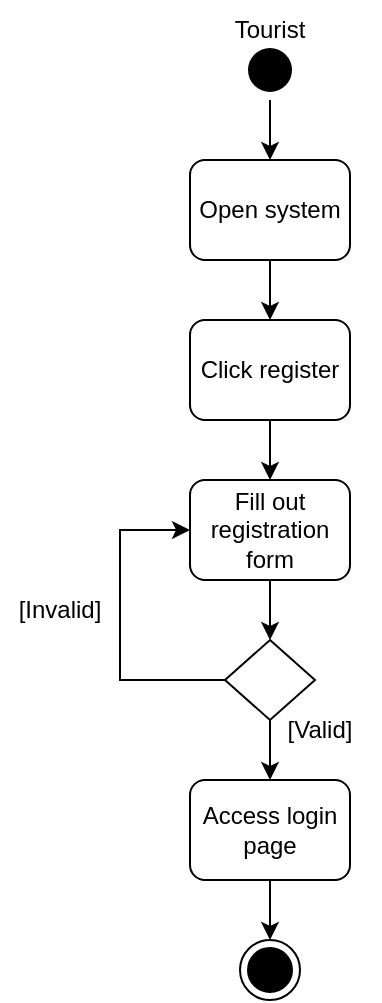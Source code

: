 <mxfile version="26.2.12">
  <diagram name="Page-1" id="e7e014a7-5840-1c2e-5031-d8a46d1fe8dd">
    <mxGraphModel dx="874" dy="439" grid="1" gridSize="10" guides="1" tooltips="1" connect="1" arrows="1" fold="1" page="1" pageScale="1" pageWidth="1169" pageHeight="826" background="none" math="0" shadow="0">
      <root>
        <mxCell id="0" />
        <mxCell id="1" parent="0" />
        <mxCell id="T3HMajTCnGSG_OfQCSBM-49" style="edgeStyle=orthogonalEdgeStyle;rounded=0;orthogonalLoop=1;jettySize=auto;html=1;entryX=0.5;entryY=0;entryDx=0;entryDy=0;" edge="1" parent="1" source="T3HMajTCnGSG_OfQCSBM-43" target="T3HMajTCnGSG_OfQCSBM-48">
          <mxGeometry relative="1" as="geometry" />
        </mxCell>
        <mxCell id="T3HMajTCnGSG_OfQCSBM-43" value="" style="ellipse;html=1;shape=startState;fillColor=#000000;strokeColor=none;" vertex="1" parent="1">
          <mxGeometry x="560" y="290" width="30" height="30" as="geometry" />
        </mxCell>
        <mxCell id="T3HMajTCnGSG_OfQCSBM-44" value="" style="edgeStyle=orthogonalEdgeStyle;html=1;verticalAlign=bottom;endArrow=open;endSize=8;strokeColor=none;rounded=0;" edge="1" source="T3HMajTCnGSG_OfQCSBM-43" parent="1">
          <mxGeometry relative="1" as="geometry">
            <mxPoint x="605" y="380" as="targetPoint" />
          </mxGeometry>
        </mxCell>
        <mxCell id="T3HMajTCnGSG_OfQCSBM-46" value="Tourist" style="text;html=1;align=center;verticalAlign=middle;whiteSpace=wrap;rounded=0;" vertex="1" parent="1">
          <mxGeometry x="545" y="270" width="60" height="30" as="geometry" />
        </mxCell>
        <mxCell id="T3HMajTCnGSG_OfQCSBM-51" style="edgeStyle=orthogonalEdgeStyle;rounded=0;orthogonalLoop=1;jettySize=auto;html=1;entryX=0.5;entryY=0;entryDx=0;entryDy=0;" edge="1" parent="1" source="T3HMajTCnGSG_OfQCSBM-48" target="T3HMajTCnGSG_OfQCSBM-50">
          <mxGeometry relative="1" as="geometry" />
        </mxCell>
        <mxCell id="T3HMajTCnGSG_OfQCSBM-48" value="Open system" style="rounded=1;whiteSpace=wrap;html=1;" vertex="1" parent="1">
          <mxGeometry x="535" y="350" width="80" height="50" as="geometry" />
        </mxCell>
        <mxCell id="T3HMajTCnGSG_OfQCSBM-53" style="edgeStyle=orthogonalEdgeStyle;rounded=0;orthogonalLoop=1;jettySize=auto;html=1;entryX=0.5;entryY=0;entryDx=0;entryDy=0;" edge="1" parent="1" source="T3HMajTCnGSG_OfQCSBM-50" target="T3HMajTCnGSG_OfQCSBM-52">
          <mxGeometry relative="1" as="geometry" />
        </mxCell>
        <mxCell id="T3HMajTCnGSG_OfQCSBM-50" value="Click register" style="rounded=1;whiteSpace=wrap;html=1;" vertex="1" parent="1">
          <mxGeometry x="535" y="430" width="80" height="50" as="geometry" />
        </mxCell>
        <mxCell id="T3HMajTCnGSG_OfQCSBM-55" style="edgeStyle=orthogonalEdgeStyle;rounded=0;orthogonalLoop=1;jettySize=auto;html=1;entryX=0.5;entryY=0;entryDx=0;entryDy=0;" edge="1" parent="1" source="T3HMajTCnGSG_OfQCSBM-52" target="T3HMajTCnGSG_OfQCSBM-54">
          <mxGeometry relative="1" as="geometry" />
        </mxCell>
        <mxCell id="T3HMajTCnGSG_OfQCSBM-52" value="Fill out registration form" style="rounded=1;whiteSpace=wrap;html=1;" vertex="1" parent="1">
          <mxGeometry x="535" y="510" width="80" height="50" as="geometry" />
        </mxCell>
        <mxCell id="T3HMajTCnGSG_OfQCSBM-57" style="edgeStyle=orthogonalEdgeStyle;rounded=0;orthogonalLoop=1;jettySize=auto;html=1;entryX=0.5;entryY=0;entryDx=0;entryDy=0;" edge="1" parent="1" source="T3HMajTCnGSG_OfQCSBM-54" target="T3HMajTCnGSG_OfQCSBM-56">
          <mxGeometry relative="1" as="geometry" />
        </mxCell>
        <mxCell id="T3HMajTCnGSG_OfQCSBM-58" style="edgeStyle=orthogonalEdgeStyle;rounded=0;orthogonalLoop=1;jettySize=auto;html=1;entryX=0;entryY=0.5;entryDx=0;entryDy=0;" edge="1" parent="1" source="T3HMajTCnGSG_OfQCSBM-54" target="T3HMajTCnGSG_OfQCSBM-52">
          <mxGeometry relative="1" as="geometry">
            <Array as="points">
              <mxPoint x="500" y="610" />
              <mxPoint x="500" y="535" />
            </Array>
          </mxGeometry>
        </mxCell>
        <mxCell id="T3HMajTCnGSG_OfQCSBM-54" value="" style="rhombus;whiteSpace=wrap;html=1;" vertex="1" parent="1">
          <mxGeometry x="552.5" y="590" width="45" height="40" as="geometry" />
        </mxCell>
        <mxCell id="T3HMajTCnGSG_OfQCSBM-63" style="edgeStyle=orthogonalEdgeStyle;rounded=0;orthogonalLoop=1;jettySize=auto;html=1;" edge="1" parent="1" source="T3HMajTCnGSG_OfQCSBM-56" target="T3HMajTCnGSG_OfQCSBM-62">
          <mxGeometry relative="1" as="geometry" />
        </mxCell>
        <mxCell id="T3HMajTCnGSG_OfQCSBM-56" value="Access login page" style="rounded=1;whiteSpace=wrap;html=1;" vertex="1" parent="1">
          <mxGeometry x="535" y="660" width="80" height="50" as="geometry" />
        </mxCell>
        <mxCell id="T3HMajTCnGSG_OfQCSBM-59" value="[Valid]" style="text;html=1;align=center;verticalAlign=middle;whiteSpace=wrap;rounded=0;" vertex="1" parent="1">
          <mxGeometry x="570" y="620" width="60" height="30" as="geometry" />
        </mxCell>
        <mxCell id="T3HMajTCnGSG_OfQCSBM-61" value="[Invalid]" style="text;html=1;align=center;verticalAlign=middle;whiteSpace=wrap;rounded=0;" vertex="1" parent="1">
          <mxGeometry x="440" y="560" width="60" height="30" as="geometry" />
        </mxCell>
        <mxCell id="T3HMajTCnGSG_OfQCSBM-62" value="" style="ellipse;html=1;shape=endState;fillColor=#000000;strokeColor=light-dark(#000000, #ff9090);" vertex="1" parent="1">
          <mxGeometry x="560" y="740" width="30" height="30" as="geometry" />
        </mxCell>
      </root>
    </mxGraphModel>
  </diagram>
</mxfile>
